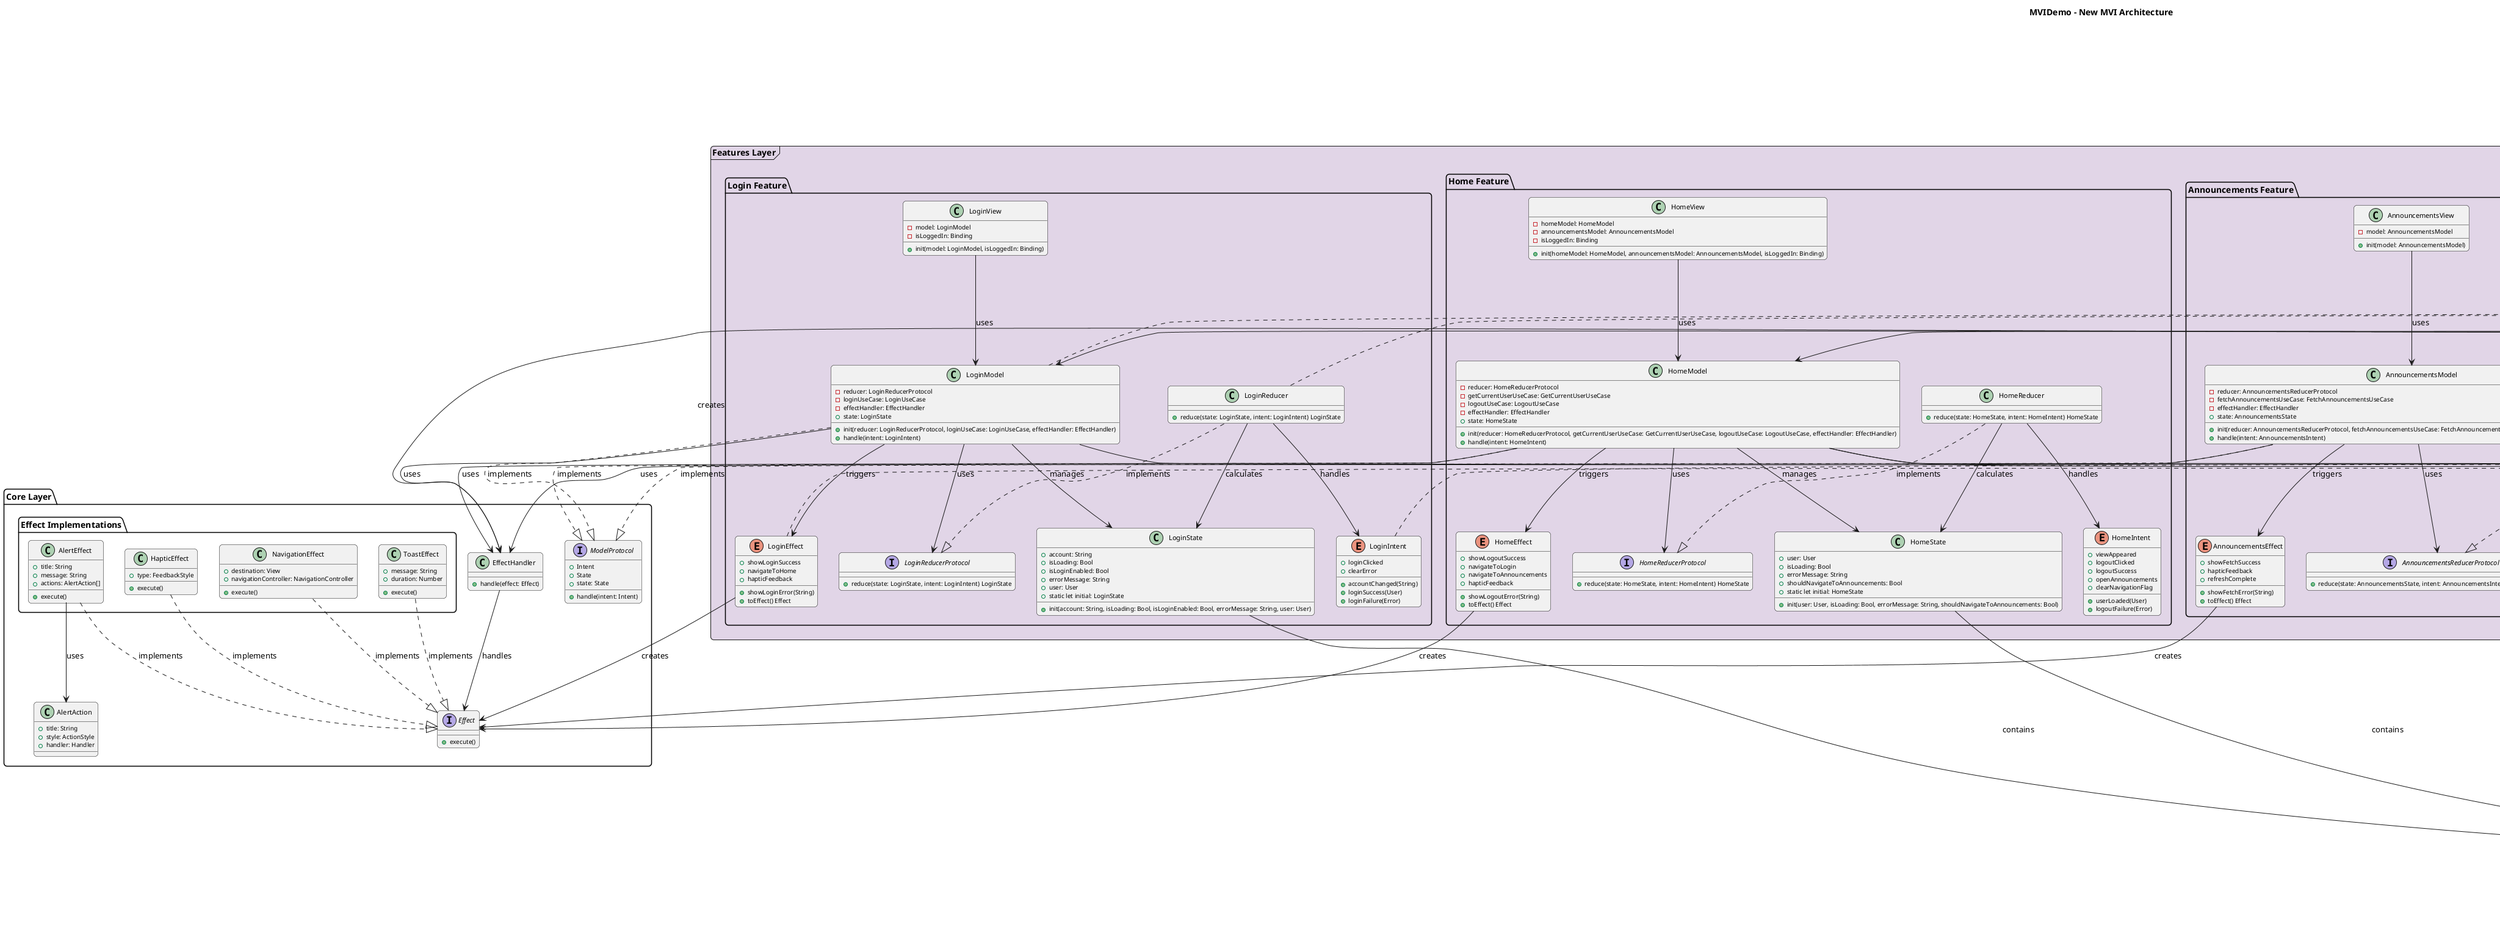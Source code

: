 @startuml MVIDemo_New_Architecture

' 設定字型和樣式
skinparam {
    DefaultFontName "Helvetica"
    ClassFontName "Helvetica"
    PackageFontName "Helvetica"
    InterfaceFontName "Helvetica"
    ActivityFontName "Helvetica"
    ArrowFontName "Helvetica"
    
    FontColor black
    BackgroundColor white
    
    RoundCorner 10
    
    ClassAttributeFontSize 10
    ClassFontSize 11
}

!define DOMAIN_COLOR #E8F4FD
!define DATA_COLOR #FFF2CC
!define FEATURE_COLOR #E1D5E7
!define CORE_COLOR #FFE6CC
!define APP_COLOR #D5E8D4

title MVIDemo - New MVI Architecture
' note top : Intent -> UseCase -> Reducer -> Model -> Effect

package "Core Layer" {
    interface ModelProtocol {
        + Intent
        + State
        + state: State
        + handle(intent: Intent)
    }

    interface Effect {
        + execute()
    }

    class EffectHandler {
        + handle(effect: Effect)
    }

    package "Effect Implementations" {
        class NavigationEffect {
            + destination: View
            + navigationController: NavigationController
            + execute()
        }

        class AlertEffect {
            + title: String
            + message: String
            + actions: AlertAction[]
            + execute()
        }

        class ToastEffect {
            + message: String
            + duration: Number
            + execute()
        }

        class HapticEffect {
            + type: FeedbackStyle
            + execute()
        }
    }

    class AlertAction {
        + title: String
        + style: ActionStyle
        + handler: Handler
    }
}

package "Domain Layer" <<Frame>> DOMAIN_COLOR {
    
    package "Entities" {
        class User {
            + account: String
            + token: String
            + init(account: String, token: String)
        }
        
        class Announcement {
            + userId: Int
            + id: Int
            + title: String
            + body: String
            + init(userId: Int, id: Int, title: String, body: String)
        }
    }
    
    package "Repository Interfaces" {
        interface AuthRepository {
            + login(account: String) async throws User
            + logout() async throws
            + getCurrentUser() User
            + saveUser(user: User)
            + clearUser()
        }
        
        interface AnnouncementRepository {
            + fetchAnnouncements() async throws Announcement[]
        }
    }
    
    package "Use Cases" {
        class LoginUseCase {
            - authRepository: AuthRepository
            + init(authRepository: AuthRepository)
            + execute(account: String) async throws User
        }
        
        class LogoutUseCase {
            - authRepository: AuthRepository
            + init(authRepository: AuthRepository)
            + execute() async throws
        }
        
        class GetCurrentUserUseCase {
            - authRepository: AuthRepository
            + init(authRepository: AuthRepository)
            + execute() User
        }
        
        class FetchAnnouncementsUseCase {
            - announcementRepository: AnnouncementRepository
            + init(announcementRepository: AnnouncementRepository)
            + execute() async throws List<Announcement>
        }
    }
}

package "Data Layer" <<Frame>> DATA_COLOR {
    class AuthRepositoryImpl {
        - userDefaults: UserDefaults
        - userKey: String
        + login(account: String) async throws User
        + logout() async throws
        + getCurrentUser() User
        + saveUser(user: User)
        + clearUser()
    }
    
    class AnnouncementRepositoryImpl {
        + fetchAnnouncements() async throws List<Announcement>
    }
}

package "Features Layer" <<Frame>> FEATURE_COLOR {
    
    package "Login Feature" {
        enum LoginIntent {
            + accountChanged(String)
            + loginClicked
            + loginSuccess(User)
            + loginFailure(Error)
            + clearError
        }
        
        class LoginState {
            + account: String
            + isLoading: Bool
            + isLoginEnabled: Bool
            + errorMessage: String
            + user: User
            + init(account: String, isLoading: Bool, isLoginEnabled: Bool, errorMessage: String, user: User)
            + static let initial: LoginState
        }
        
        interface LoginReducerProtocol {
            + reduce(state: LoginState, intent: LoginIntent) LoginState
        }
        
        class LoginReducer {
            + reduce(state: LoginState, intent: LoginIntent) LoginState
        }
        
        enum LoginEffect {
            + showLoginSuccess
            + showLoginError(String)
            + navigateToHome
            + hapticFeedback
            + toEffect() Effect
        }
        
        class LoginModel {
            - reducer: LoginReducerProtocol
            - loginUseCase: LoginUseCase
            - effectHandler: EffectHandler
            + state: LoginState
            + init(reducer: LoginReducerProtocol, loginUseCase: LoginUseCase, effectHandler: EffectHandler)
            + handle(intent: LoginIntent)
        }
        
        class LoginView {
            - model: LoginModel
            - isLoggedIn: Binding
            + init(model: LoginModel, isLoggedIn: Binding)
        }
    }
    
    package "Home Feature" {
        enum HomeIntent {
            + viewAppeared
            + userLoaded(User)
            + logoutClicked
            + logoutSuccess
            + logoutFailure(Error)
            + openAnnouncements
            + clearNavigationFlag
        }
        
        class HomeState {
            + user: User
            + isLoading: Bool
            + errorMessage: String
            + shouldNavigateToAnnouncements: Bool
            + init(user: User, isLoading: Bool, errorMessage: String, shouldNavigateToAnnouncements: Bool)
            + static let initial: HomeState
        }
        
        interface HomeReducerProtocol {
            + reduce(state: HomeState, intent: HomeIntent) HomeState
        }
        
        class HomeReducer {
            + reduce(state: HomeState, intent: HomeIntent) HomeState
        }
        
        enum HomeEffect {
            + showLogoutSuccess
            + showLogoutError(String)
            + navigateToLogin
            + navigateToAnnouncements
            + hapticFeedback
            + toEffect() Effect
        }
        
        class HomeModel {
            - reducer: HomeReducerProtocol
            - getCurrentUserUseCase: GetCurrentUserUseCase
            - logoutUseCase: LogoutUseCase
            - effectHandler: EffectHandler
            + state: HomeState
            + init(reducer: HomeReducerProtocol, getCurrentUserUseCase: GetCurrentUserUseCase, logoutUseCase: LogoutUseCase, effectHandler: EffectHandler)
            + handle(intent: HomeIntent)
        }
        
        class HomeView {
            - homeModel: HomeModel
            - announcementsModel: AnnouncementsModel
            - isLoggedIn: Binding
            + init(homeModel: HomeModel, announcementsModel: AnnouncementsModel, isLoggedIn: Binding)
        }
    }
    
    package "Announcements Feature" {
        enum AnnouncementsIntent {
            + fetchAnnouncements
            + fetchSuccess(List<Announcement>)
            + fetchFailure(Error)
            + refreshAnnouncements
        }
        
        class AnnouncementsState {
            + announcements: List<Announcement>
            + isLoading: Bool
            + errorMessage: String
            + init(announcements: List<Announcement>, isLoading: Bool, errorMessage: String)
            + static let initial: AnnouncementsState
        }
        
        interface AnnouncementsReducerProtocol {
            + reduce(state: AnnouncementsState, intent: AnnouncementsIntent) AnnouncementsState
        }
        
        class AnnouncementsReducer {
            + reduce(state: AnnouncementsState, intent: AnnouncementsIntent) AnnouncementsState
        }
        
        enum AnnouncementsEffect {
            + showFetchSuccess
            + showFetchError(String)
            + hapticFeedback
            + refreshComplete
            + toEffect() Effect
        }
        
        class AnnouncementsModel {
            - reducer: AnnouncementsReducerProtocol
            - fetchAnnouncementsUseCase: FetchAnnouncementsUseCase
            - effectHandler: EffectHandler
            + state: AnnouncementsState
            + init(reducer: AnnouncementsReducerProtocol, fetchAnnouncementsUseCase: FetchAnnouncementsUseCase, effectHandler: EffectHandler)
            + handle(intent: AnnouncementsIntent)
        }
        
        class AnnouncementsView {
            - model: AnnouncementsModel
            + init(model: AnnouncementsModel)
        }
    }
}

package "App Layer" <<Frame>> APP_COLOR {
    class MVIDemoApp {
        + body: some Scene
    }
    
    class ContentView {
        - dependencyContainer: DependencyContainer
        - isLoggedIn: State
        + init(dependencyContainer: DependencyContainer)
    }
    
    class DependencyContainer {
        + authRepository: AuthRepository
        + announcementRepository: AnnouncementRepository
        + loginUseCase: LoginUseCase
        + logoutUseCase: LogoutUseCase
        + getCurrentUserUseCase: GetCurrentUserUseCase
        + fetchAnnouncementsUseCase: FetchAnnouncementsUseCase
        + effectHandler: EffectHandler
        + makeLoginReducer() LoginReducer
        + makeHomeReducer() HomeReducer
        + makeAnnouncementsReducer() AnnouncementsReducer
        + makeLoginModel() LoginModel
        + makeHomeModel() HomeModel
        + makeAnnouncementsModel() AnnouncementsModel
    }
}

' Core Layer Relationships
NavigationEffect ..|> Effect : implements
AlertEffect ..|> Effect : implements
ToastEffect ..|> Effect : implements
HapticEffect ..|> Effect : implements
AlertEffect --> AlertAction : uses
EffectHandler --> Effect : handles

' Domain Layer Relationships
LoginUseCase --> AuthRepository : uses
LogoutUseCase --> AuthRepository : uses
GetCurrentUserUseCase --> AuthRepository : uses
FetchAnnouncementsUseCase --> AnnouncementRepository : uses

' Data Layer Implementations
AuthRepositoryImpl ..|> AuthRepository : implements
AnnouncementRepositoryImpl ..|> AnnouncementRepository : implements

' Login Feature - MVI Flow
LoginView --> LoginModel : uses
LoginModel ..|> ModelProtocol : implements
LoginModel --> LoginReducerProtocol : uses
LoginModel --> LoginUseCase : uses
LoginModel --> EffectHandler : uses
LoginModel --> LoginState : manages
LoginReducer ..|> LoginReducerProtocol : implements
LoginReducer --> LoginState : calculates
LoginReducer --> LoginIntent : handles
LoginEffect --> Effect : creates
LoginModel --> LoginEffect : triggers

' Home Feature - MVI Flow
HomeView --> HomeModel : uses
HomeModel ..|> ModelProtocol : implements
HomeModel --> HomeReducerProtocol : uses
HomeModel --> GetCurrentUserUseCase : uses
HomeModel --> LogoutUseCase : uses
HomeModel --> EffectHandler : uses
HomeModel --> HomeState : manages
HomeReducer ..|> HomeReducerProtocol : implements
HomeReducer --> HomeState : calculates
HomeReducer --> HomeIntent : handles
HomeEffect --> Effect : creates
HomeModel --> HomeEffect : triggers

' Announcements Feature - MVI Flow
AnnouncementsView --> AnnouncementsModel : uses
AnnouncementsModel ..|> ModelProtocol : implements
AnnouncementsModel --> AnnouncementsReducerProtocol : uses
AnnouncementsModel --> FetchAnnouncementsUseCase : uses
AnnouncementsModel --> EffectHandler : uses
AnnouncementsModel --> AnnouncementsState : manages
AnnouncementsReducer ..|> AnnouncementsReducerProtocol : implements
AnnouncementsReducer --> AnnouncementsState : calculates
AnnouncementsReducer --> AnnouncementsIntent : handles
AnnouncementsEffect --> Effect : creates
AnnouncementsModel --> AnnouncementsEffect : triggers

' App Layer Dependencies
ContentView --> DependencyContainer : uses
DependencyContainer --> AuthRepositoryImpl : creates
DependencyContainer --> AnnouncementRepositoryImpl : creates
DependencyContainer --> LoginUseCase : creates
DependencyContainer --> LogoutUseCase : creates
DependencyContainer --> GetCurrentUserUseCase : creates
DependencyContainer --> FetchAnnouncementsUseCase : creates
DependencyContainer --> EffectHandler : creates
DependencyContainer --> LoginModel : creates
DependencyContainer --> HomeModel : creates
DependencyContainer --> AnnouncementsModel : creates

' Entity Usage
LoginState --> User : contains
HomeState --> User : contains
AnnouncementsState --> Announcement : contains
AuthRepository --> User : returns
AnnouncementRepository --> Announcement : returns

' MVI Flow Annotations
note right of LoginModel : 流程控制中心\n決定何時呼叫 UseCase\n發出 Intent 給 Reducer\n拋出 Effect
note right of LoginReducer : 只是計算狀態\n不做網路、不做動畫\n不做導頁
note right of LoginIntent : 只描述「要做什麼」\n不包含邏輯處理
note right of LoginUseCase : 只處理「怎麼做」\n不處理 UI
note right of LoginEffect : 處理「不是狀態」的畫面反應\n例如跳轉、錯誤提示、震動

@enduml